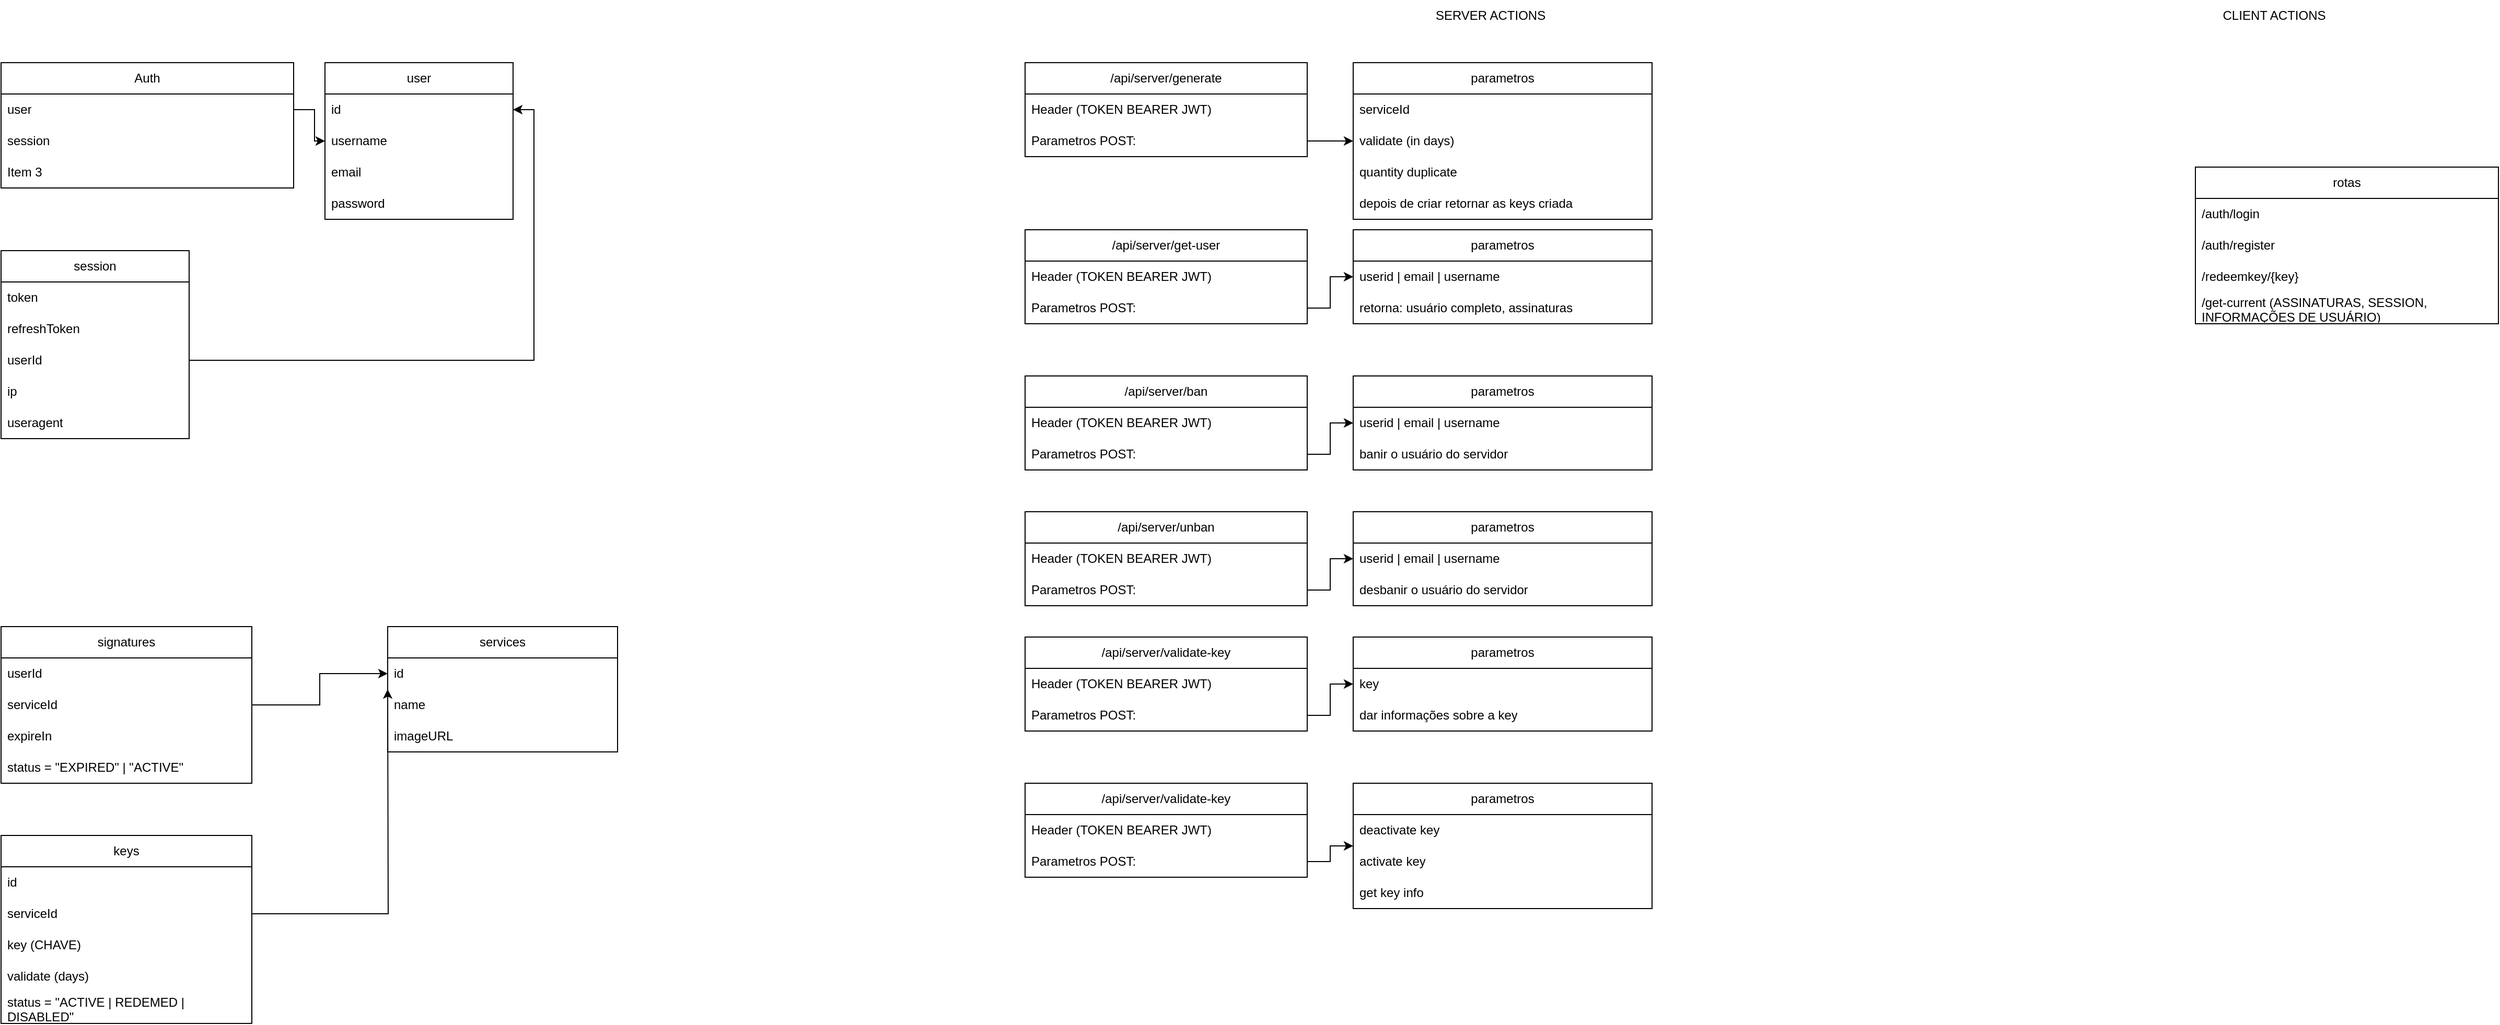 <mxfile>
    <diagram name="Página-1" id="O1KRXGoHEC6wwhtu853x">
        <mxGraphModel dx="2987" dy="774" grid="1" gridSize="10" guides="1" tooltips="1" connect="1" arrows="1" fold="1" page="1" pageScale="1" pageWidth="827" pageHeight="1169" math="0" shadow="0">
            <root>
                <mxCell id="0"/>
                <mxCell id="1" parent="0"/>
                <mxCell id="ZJLMr6A-sKpY7JcaEZAS-47" value="/api/server/generate" style="swimlane;fontStyle=0;childLayout=stackLayout;horizontal=1;startSize=30;horizontalStack=0;resizeParent=1;resizeParentMax=0;resizeLast=0;collapsible=1;marginBottom=0;whiteSpace=wrap;html=1;" parent="1" vertex="1">
                    <mxGeometry x="100" y="90" width="270" height="90" as="geometry"/>
                </mxCell>
                <mxCell id="ZJLMr6A-sKpY7JcaEZAS-48" value="Header (TOKEN BEARER JWT)" style="text;strokeColor=none;fillColor=none;align=left;verticalAlign=middle;spacingLeft=4;spacingRight=4;overflow=hidden;points=[[0,0.5],[1,0.5]];portConstraint=eastwest;rotatable=0;whiteSpace=wrap;html=1;" parent="ZJLMr6A-sKpY7JcaEZAS-47" vertex="1">
                    <mxGeometry y="30" width="270" height="30" as="geometry"/>
                </mxCell>
                <mxCell id="ZJLMr6A-sKpY7JcaEZAS-49" value="Parametros POST:" style="text;strokeColor=none;fillColor=none;align=left;verticalAlign=middle;spacingLeft=4;spacingRight=4;overflow=hidden;points=[[0,0.5],[1,0.5]];portConstraint=eastwest;rotatable=0;whiteSpace=wrap;html=1;" parent="ZJLMr6A-sKpY7JcaEZAS-47" vertex="1">
                    <mxGeometry y="60" width="270" height="30" as="geometry"/>
                </mxCell>
                <mxCell id="ZJLMr6A-sKpY7JcaEZAS-51" value="parametros" style="swimlane;fontStyle=0;childLayout=stackLayout;horizontal=1;startSize=30;horizontalStack=0;resizeParent=1;resizeParentMax=0;resizeLast=0;collapsible=1;marginBottom=0;whiteSpace=wrap;html=1;" parent="1" vertex="1">
                    <mxGeometry x="414" y="90" width="286" height="150" as="geometry"/>
                </mxCell>
                <mxCell id="ZJLMr6A-sKpY7JcaEZAS-53" value="serviceId" style="text;strokeColor=none;fillColor=none;align=left;verticalAlign=middle;spacingLeft=4;spacingRight=4;overflow=hidden;points=[[0,0.5],[1,0.5]];portConstraint=eastwest;rotatable=0;whiteSpace=wrap;html=1;" parent="ZJLMr6A-sKpY7JcaEZAS-51" vertex="1">
                    <mxGeometry y="30" width="286" height="30" as="geometry"/>
                </mxCell>
                <mxCell id="ZJLMr6A-sKpY7JcaEZAS-54" value="validate (in days)" style="text;strokeColor=none;fillColor=none;align=left;verticalAlign=middle;spacingLeft=4;spacingRight=4;overflow=hidden;points=[[0,0.5],[1,0.5]];portConstraint=eastwest;rotatable=0;whiteSpace=wrap;html=1;" parent="ZJLMr6A-sKpY7JcaEZAS-51" vertex="1">
                    <mxGeometry y="60" width="286" height="30" as="geometry"/>
                </mxCell>
                <mxCell id="ZJLMr6A-sKpY7JcaEZAS-86" value="quantity duplicate" style="text;strokeColor=none;fillColor=none;align=left;verticalAlign=middle;spacingLeft=4;spacingRight=4;overflow=hidden;points=[[0,0.5],[1,0.5]];portConstraint=eastwest;rotatable=0;whiteSpace=wrap;html=1;" parent="ZJLMr6A-sKpY7JcaEZAS-51" vertex="1">
                    <mxGeometry y="90" width="286" height="30" as="geometry"/>
                </mxCell>
                <mxCell id="ZJLMr6A-sKpY7JcaEZAS-87" value="depois de criar retornar as keys criada" style="text;strokeColor=none;fillColor=none;align=left;verticalAlign=middle;spacingLeft=4;spacingRight=4;overflow=hidden;points=[[0,0.5],[1,0.5]];portConstraint=eastwest;rotatable=0;whiteSpace=wrap;html=1;" parent="ZJLMr6A-sKpY7JcaEZAS-51" vertex="1">
                    <mxGeometry y="120" width="286" height="30" as="geometry"/>
                </mxCell>
                <mxCell id="ZJLMr6A-sKpY7JcaEZAS-56" style="edgeStyle=orthogonalEdgeStyle;rounded=0;orthogonalLoop=1;jettySize=auto;html=1;" parent="1" source="ZJLMr6A-sKpY7JcaEZAS-49" target="ZJLMr6A-sKpY7JcaEZAS-51" edge="1">
                    <mxGeometry relative="1" as="geometry"/>
                </mxCell>
                <mxCell id="ZJLMr6A-sKpY7JcaEZAS-57" value="/api/server/get-user" style="swimlane;fontStyle=0;childLayout=stackLayout;horizontal=1;startSize=30;horizontalStack=0;resizeParent=1;resizeParentMax=0;resizeLast=0;collapsible=1;marginBottom=0;whiteSpace=wrap;html=1;" parent="1" vertex="1">
                    <mxGeometry x="100" y="250" width="270" height="90" as="geometry"/>
                </mxCell>
                <mxCell id="ZJLMr6A-sKpY7JcaEZAS-58" value="Header (TOKEN BEARER JWT)" style="text;strokeColor=none;fillColor=none;align=left;verticalAlign=middle;spacingLeft=4;spacingRight=4;overflow=hidden;points=[[0,0.5],[1,0.5]];portConstraint=eastwest;rotatable=0;whiteSpace=wrap;html=1;" parent="ZJLMr6A-sKpY7JcaEZAS-57" vertex="1">
                    <mxGeometry y="30" width="270" height="30" as="geometry"/>
                </mxCell>
                <mxCell id="ZJLMr6A-sKpY7JcaEZAS-59" value="Parametros POST:" style="text;strokeColor=none;fillColor=none;align=left;verticalAlign=middle;spacingLeft=4;spacingRight=4;overflow=hidden;points=[[0,0.5],[1,0.5]];portConstraint=eastwest;rotatable=0;whiteSpace=wrap;html=1;" parent="ZJLMr6A-sKpY7JcaEZAS-57" vertex="1">
                    <mxGeometry y="60" width="270" height="30" as="geometry"/>
                </mxCell>
                <mxCell id="ZJLMr6A-sKpY7JcaEZAS-60" value="parametros" style="swimlane;fontStyle=0;childLayout=stackLayout;horizontal=1;startSize=30;horizontalStack=0;resizeParent=1;resizeParentMax=0;resizeLast=0;collapsible=1;marginBottom=0;whiteSpace=wrap;html=1;" parent="1" vertex="1">
                    <mxGeometry x="414" y="250" width="286" height="90" as="geometry"/>
                </mxCell>
                <mxCell id="ZJLMr6A-sKpY7JcaEZAS-61" value="userid | email | username" style="text;strokeColor=none;fillColor=none;align=left;verticalAlign=middle;spacingLeft=4;spacingRight=4;overflow=hidden;points=[[0,0.5],[1,0.5]];portConstraint=eastwest;rotatable=0;whiteSpace=wrap;html=1;" parent="ZJLMr6A-sKpY7JcaEZAS-60" vertex="1">
                    <mxGeometry y="30" width="286" height="30" as="geometry"/>
                </mxCell>
                <mxCell id="ZJLMr6A-sKpY7JcaEZAS-62" value="retorna: usuário completo, assinaturas" style="text;strokeColor=none;fillColor=none;align=left;verticalAlign=middle;spacingLeft=4;spacingRight=4;overflow=hidden;points=[[0,0.5],[1,0.5]];portConstraint=eastwest;rotatable=0;whiteSpace=wrap;html=1;" parent="ZJLMr6A-sKpY7JcaEZAS-60" vertex="1">
                    <mxGeometry y="60" width="286" height="30" as="geometry"/>
                </mxCell>
                <mxCell id="ZJLMr6A-sKpY7JcaEZAS-64" style="edgeStyle=orthogonalEdgeStyle;rounded=0;orthogonalLoop=1;jettySize=auto;html=1;" parent="1" source="ZJLMr6A-sKpY7JcaEZAS-59" target="ZJLMr6A-sKpY7JcaEZAS-60" edge="1">
                    <mxGeometry relative="1" as="geometry"/>
                </mxCell>
                <mxCell id="ZJLMr6A-sKpY7JcaEZAS-65" value="/api/server/ban" style="swimlane;fontStyle=0;childLayout=stackLayout;horizontal=1;startSize=30;horizontalStack=0;resizeParent=1;resizeParentMax=0;resizeLast=0;collapsible=1;marginBottom=0;whiteSpace=wrap;html=1;" parent="1" vertex="1">
                    <mxGeometry x="100" y="390" width="270" height="90" as="geometry"/>
                </mxCell>
                <mxCell id="ZJLMr6A-sKpY7JcaEZAS-66" value="Header (TOKEN BEARER JWT)" style="text;strokeColor=none;fillColor=none;align=left;verticalAlign=middle;spacingLeft=4;spacingRight=4;overflow=hidden;points=[[0,0.5],[1,0.5]];portConstraint=eastwest;rotatable=0;whiteSpace=wrap;html=1;" parent="ZJLMr6A-sKpY7JcaEZAS-65" vertex="1">
                    <mxGeometry y="30" width="270" height="30" as="geometry"/>
                </mxCell>
                <mxCell id="ZJLMr6A-sKpY7JcaEZAS-67" value="Parametros POST:" style="text;strokeColor=none;fillColor=none;align=left;verticalAlign=middle;spacingLeft=4;spacingRight=4;overflow=hidden;points=[[0,0.5],[1,0.5]];portConstraint=eastwest;rotatable=0;whiteSpace=wrap;html=1;" parent="ZJLMr6A-sKpY7JcaEZAS-65" vertex="1">
                    <mxGeometry y="60" width="270" height="30" as="geometry"/>
                </mxCell>
                <mxCell id="ZJLMr6A-sKpY7JcaEZAS-68" value="parametros" style="swimlane;fontStyle=0;childLayout=stackLayout;horizontal=1;startSize=30;horizontalStack=0;resizeParent=1;resizeParentMax=0;resizeLast=0;collapsible=1;marginBottom=0;whiteSpace=wrap;html=1;" parent="1" vertex="1">
                    <mxGeometry x="414" y="390" width="286" height="90" as="geometry"/>
                </mxCell>
                <mxCell id="ZJLMr6A-sKpY7JcaEZAS-69" value="userid | email | username" style="text;strokeColor=none;fillColor=none;align=left;verticalAlign=middle;spacingLeft=4;spacingRight=4;overflow=hidden;points=[[0,0.5],[1,0.5]];portConstraint=eastwest;rotatable=0;whiteSpace=wrap;html=1;" parent="ZJLMr6A-sKpY7JcaEZAS-68" vertex="1">
                    <mxGeometry y="30" width="286" height="30" as="geometry"/>
                </mxCell>
                <mxCell id="ZJLMr6A-sKpY7JcaEZAS-70" value="banir o usuário do servidor" style="text;strokeColor=none;fillColor=none;align=left;verticalAlign=middle;spacingLeft=4;spacingRight=4;overflow=hidden;points=[[0,0.5],[1,0.5]];portConstraint=eastwest;rotatable=0;whiteSpace=wrap;html=1;" parent="ZJLMr6A-sKpY7JcaEZAS-68" vertex="1">
                    <mxGeometry y="60" width="286" height="30" as="geometry"/>
                </mxCell>
                <mxCell id="ZJLMr6A-sKpY7JcaEZAS-71" style="edgeStyle=orthogonalEdgeStyle;rounded=0;orthogonalLoop=1;jettySize=auto;html=1;" parent="1" source="ZJLMr6A-sKpY7JcaEZAS-67" target="ZJLMr6A-sKpY7JcaEZAS-68" edge="1">
                    <mxGeometry relative="1" as="geometry"/>
                </mxCell>
                <mxCell id="ZJLMr6A-sKpY7JcaEZAS-72" value="/api/server/unban" style="swimlane;fontStyle=0;childLayout=stackLayout;horizontal=1;startSize=30;horizontalStack=0;resizeParent=1;resizeParentMax=0;resizeLast=0;collapsible=1;marginBottom=0;whiteSpace=wrap;html=1;" parent="1" vertex="1">
                    <mxGeometry x="100" y="520" width="270" height="90" as="geometry"/>
                </mxCell>
                <mxCell id="ZJLMr6A-sKpY7JcaEZAS-73" value="Header (TOKEN BEARER JWT)" style="text;strokeColor=none;fillColor=none;align=left;verticalAlign=middle;spacingLeft=4;spacingRight=4;overflow=hidden;points=[[0,0.5],[1,0.5]];portConstraint=eastwest;rotatable=0;whiteSpace=wrap;html=1;" parent="ZJLMr6A-sKpY7JcaEZAS-72" vertex="1">
                    <mxGeometry y="30" width="270" height="30" as="geometry"/>
                </mxCell>
                <mxCell id="ZJLMr6A-sKpY7JcaEZAS-74" value="Parametros POST:" style="text;strokeColor=none;fillColor=none;align=left;verticalAlign=middle;spacingLeft=4;spacingRight=4;overflow=hidden;points=[[0,0.5],[1,0.5]];portConstraint=eastwest;rotatable=0;whiteSpace=wrap;html=1;" parent="ZJLMr6A-sKpY7JcaEZAS-72" vertex="1">
                    <mxGeometry y="60" width="270" height="30" as="geometry"/>
                </mxCell>
                <mxCell id="ZJLMr6A-sKpY7JcaEZAS-75" value="parametros" style="swimlane;fontStyle=0;childLayout=stackLayout;horizontal=1;startSize=30;horizontalStack=0;resizeParent=1;resizeParentMax=0;resizeLast=0;collapsible=1;marginBottom=0;whiteSpace=wrap;html=1;" parent="1" vertex="1">
                    <mxGeometry x="414" y="520" width="286" height="90" as="geometry"/>
                </mxCell>
                <mxCell id="ZJLMr6A-sKpY7JcaEZAS-76" value="userid | email | username" style="text;strokeColor=none;fillColor=none;align=left;verticalAlign=middle;spacingLeft=4;spacingRight=4;overflow=hidden;points=[[0,0.5],[1,0.5]];portConstraint=eastwest;rotatable=0;whiteSpace=wrap;html=1;" parent="ZJLMr6A-sKpY7JcaEZAS-75" vertex="1">
                    <mxGeometry y="30" width="286" height="30" as="geometry"/>
                </mxCell>
                <mxCell id="ZJLMr6A-sKpY7JcaEZAS-77" value="desbanir o usuário do servidor" style="text;strokeColor=none;fillColor=none;align=left;verticalAlign=middle;spacingLeft=4;spacingRight=4;overflow=hidden;points=[[0,0.5],[1,0.5]];portConstraint=eastwest;rotatable=0;whiteSpace=wrap;html=1;" parent="ZJLMr6A-sKpY7JcaEZAS-75" vertex="1">
                    <mxGeometry y="60" width="286" height="30" as="geometry"/>
                </mxCell>
                <mxCell id="ZJLMr6A-sKpY7JcaEZAS-78" style="edgeStyle=orthogonalEdgeStyle;rounded=0;orthogonalLoop=1;jettySize=auto;html=1;" parent="1" source="ZJLMr6A-sKpY7JcaEZAS-74" target="ZJLMr6A-sKpY7JcaEZAS-75" edge="1">
                    <mxGeometry relative="1" as="geometry"/>
                </mxCell>
                <mxCell id="ZJLMr6A-sKpY7JcaEZAS-79" value="/api/server/validate-key" style="swimlane;fontStyle=0;childLayout=stackLayout;horizontal=1;startSize=30;horizontalStack=0;resizeParent=1;resizeParentMax=0;resizeLast=0;collapsible=1;marginBottom=0;whiteSpace=wrap;html=1;" parent="1" vertex="1">
                    <mxGeometry x="100" y="640" width="270" height="90" as="geometry"/>
                </mxCell>
                <mxCell id="ZJLMr6A-sKpY7JcaEZAS-80" value="Header (TOKEN BEARER JWT)" style="text;strokeColor=none;fillColor=none;align=left;verticalAlign=middle;spacingLeft=4;spacingRight=4;overflow=hidden;points=[[0,0.5],[1,0.5]];portConstraint=eastwest;rotatable=0;whiteSpace=wrap;html=1;" parent="ZJLMr6A-sKpY7JcaEZAS-79" vertex="1">
                    <mxGeometry y="30" width="270" height="30" as="geometry"/>
                </mxCell>
                <mxCell id="ZJLMr6A-sKpY7JcaEZAS-81" value="Parametros POST:" style="text;strokeColor=none;fillColor=none;align=left;verticalAlign=middle;spacingLeft=4;spacingRight=4;overflow=hidden;points=[[0,0.5],[1,0.5]];portConstraint=eastwest;rotatable=0;whiteSpace=wrap;html=1;" parent="ZJLMr6A-sKpY7JcaEZAS-79" vertex="1">
                    <mxGeometry y="60" width="270" height="30" as="geometry"/>
                </mxCell>
                <mxCell id="ZJLMr6A-sKpY7JcaEZAS-82" value="parametros" style="swimlane;fontStyle=0;childLayout=stackLayout;horizontal=1;startSize=30;horizontalStack=0;resizeParent=1;resizeParentMax=0;resizeLast=0;collapsible=1;marginBottom=0;whiteSpace=wrap;html=1;" parent="1" vertex="1">
                    <mxGeometry x="414" y="640" width="286" height="90" as="geometry"/>
                </mxCell>
                <mxCell id="ZJLMr6A-sKpY7JcaEZAS-83" value="key" style="text;strokeColor=none;fillColor=none;align=left;verticalAlign=middle;spacingLeft=4;spacingRight=4;overflow=hidden;points=[[0,0.5],[1,0.5]];portConstraint=eastwest;rotatable=0;whiteSpace=wrap;html=1;" parent="ZJLMr6A-sKpY7JcaEZAS-82" vertex="1">
                    <mxGeometry y="30" width="286" height="30" as="geometry"/>
                </mxCell>
                <mxCell id="ZJLMr6A-sKpY7JcaEZAS-84" value="dar informações sobre a key" style="text;strokeColor=none;fillColor=none;align=left;verticalAlign=middle;spacingLeft=4;spacingRight=4;overflow=hidden;points=[[0,0.5],[1,0.5]];portConstraint=eastwest;rotatable=0;whiteSpace=wrap;html=1;" parent="ZJLMr6A-sKpY7JcaEZAS-82" vertex="1">
                    <mxGeometry y="60" width="286" height="30" as="geometry"/>
                </mxCell>
                <mxCell id="ZJLMr6A-sKpY7JcaEZAS-85" style="edgeStyle=orthogonalEdgeStyle;rounded=0;orthogonalLoop=1;jettySize=auto;html=1;" parent="1" source="ZJLMr6A-sKpY7JcaEZAS-81" target="ZJLMr6A-sKpY7JcaEZAS-82" edge="1">
                    <mxGeometry relative="1" as="geometry"/>
                </mxCell>
                <mxCell id="ZJLMr6A-sKpY7JcaEZAS-92" value="rotas" style="swimlane;fontStyle=0;childLayout=stackLayout;horizontal=1;startSize=30;horizontalStack=0;resizeParent=1;resizeParentMax=0;resizeLast=0;collapsible=1;marginBottom=0;whiteSpace=wrap;html=1;" parent="1" vertex="1">
                    <mxGeometry x="1220" y="190" width="290" height="150" as="geometry"/>
                </mxCell>
                <mxCell id="ZJLMr6A-sKpY7JcaEZAS-93" value="/auth/login" style="text;strokeColor=none;fillColor=none;align=left;verticalAlign=middle;spacingLeft=4;spacingRight=4;overflow=hidden;points=[[0,0.5],[1,0.5]];portConstraint=eastwest;rotatable=0;whiteSpace=wrap;html=1;" parent="ZJLMr6A-sKpY7JcaEZAS-92" vertex="1">
                    <mxGeometry y="30" width="290" height="30" as="geometry"/>
                </mxCell>
                <mxCell id="ZJLMr6A-sKpY7JcaEZAS-94" value="/auth/register" style="text;strokeColor=none;fillColor=none;align=left;verticalAlign=middle;spacingLeft=4;spacingRight=4;overflow=hidden;points=[[0,0.5],[1,0.5]];portConstraint=eastwest;rotatable=0;whiteSpace=wrap;html=1;" parent="ZJLMr6A-sKpY7JcaEZAS-92" vertex="1">
                    <mxGeometry y="60" width="290" height="30" as="geometry"/>
                </mxCell>
                <mxCell id="ZJLMr6A-sKpY7JcaEZAS-98" value="/redeemkey/{key}" style="text;strokeColor=none;fillColor=none;align=left;verticalAlign=middle;spacingLeft=4;spacingRight=4;overflow=hidden;points=[[0,0.5],[1,0.5]];portConstraint=eastwest;rotatable=0;whiteSpace=wrap;html=1;" parent="ZJLMr6A-sKpY7JcaEZAS-92" vertex="1">
                    <mxGeometry y="90" width="290" height="30" as="geometry"/>
                </mxCell>
                <mxCell id="ZJLMr6A-sKpY7JcaEZAS-99" value="/get-current (ASSINATURAS, SESSION, INFORMAÇÕES DE USUÁRIO)" style="text;strokeColor=none;fillColor=none;align=left;verticalAlign=middle;spacingLeft=4;spacingRight=4;overflow=hidden;points=[[0,0.5],[1,0.5]];portConstraint=eastwest;rotatable=0;whiteSpace=wrap;html=1;" parent="ZJLMr6A-sKpY7JcaEZAS-92" vertex="1">
                    <mxGeometry y="120" width="290" height="30" as="geometry"/>
                </mxCell>
                <mxCell id="ZJLMr6A-sKpY7JcaEZAS-96" value="SERVER ACTIONS" style="text;html=1;align=center;verticalAlign=middle;resizable=0;points=[];autosize=1;strokeColor=none;fillColor=none;" parent="1" vertex="1">
                    <mxGeometry x="480" y="30" width="130" height="30" as="geometry"/>
                </mxCell>
                <mxCell id="ZJLMr6A-sKpY7JcaEZAS-97" value="CLIENT ACTIONS" style="text;html=1;align=center;verticalAlign=middle;resizable=0;points=[];autosize=1;strokeColor=none;fillColor=none;" parent="1" vertex="1">
                    <mxGeometry x="1235" y="30" width="120" height="30" as="geometry"/>
                </mxCell>
                <mxCell id="36" value="Auth" style="swimlane;fontStyle=0;childLayout=stackLayout;horizontal=1;startSize=30;horizontalStack=0;resizeParent=1;resizeParentMax=0;resizeLast=0;collapsible=1;marginBottom=0;whiteSpace=wrap;html=1;" parent="1" vertex="1">
                    <mxGeometry x="-880" y="90" width="280" height="120" as="geometry"/>
                </mxCell>
                <mxCell id="37" value="user" style="text;strokeColor=none;fillColor=none;align=left;verticalAlign=middle;spacingLeft=4;spacingRight=4;overflow=hidden;points=[[0,0.5],[1,0.5]];portConstraint=eastwest;rotatable=0;whiteSpace=wrap;html=1;" parent="36" vertex="1">
                    <mxGeometry y="30" width="280" height="30" as="geometry"/>
                </mxCell>
                <mxCell id="38" value="session" style="text;strokeColor=none;fillColor=none;align=left;verticalAlign=middle;spacingLeft=4;spacingRight=4;overflow=hidden;points=[[0,0.5],[1,0.5]];portConstraint=eastwest;rotatable=0;whiteSpace=wrap;html=1;" parent="36" vertex="1">
                    <mxGeometry y="60" width="280" height="30" as="geometry"/>
                </mxCell>
                <mxCell id="39" value="Item 3" style="text;strokeColor=none;fillColor=none;align=left;verticalAlign=middle;spacingLeft=4;spacingRight=4;overflow=hidden;points=[[0,0.5],[1,0.5]];portConstraint=eastwest;rotatable=0;whiteSpace=wrap;html=1;" parent="36" vertex="1">
                    <mxGeometry y="90" width="280" height="30" as="geometry"/>
                </mxCell>
                <mxCell id="40" value="user" style="swimlane;fontStyle=0;childLayout=stackLayout;horizontal=1;startSize=30;horizontalStack=0;resizeParent=1;resizeParentMax=0;resizeLast=0;collapsible=1;marginBottom=0;whiteSpace=wrap;html=1;" parent="1" vertex="1">
                    <mxGeometry x="-570" y="90" width="180" height="150" as="geometry"/>
                </mxCell>
                <mxCell id="41" value="id" style="text;strokeColor=none;fillColor=none;align=left;verticalAlign=middle;spacingLeft=4;spacingRight=4;overflow=hidden;points=[[0,0.5],[1,0.5]];portConstraint=eastwest;rotatable=0;whiteSpace=wrap;html=1;" parent="40" vertex="1">
                    <mxGeometry y="30" width="180" height="30" as="geometry"/>
                </mxCell>
                <mxCell id="42" value="username" style="text;strokeColor=none;fillColor=none;align=left;verticalAlign=middle;spacingLeft=4;spacingRight=4;overflow=hidden;points=[[0,0.5],[1,0.5]];portConstraint=eastwest;rotatable=0;whiteSpace=wrap;html=1;" parent="40" vertex="1">
                    <mxGeometry y="60" width="180" height="30" as="geometry"/>
                </mxCell>
                <mxCell id="43" value="email" style="text;strokeColor=none;fillColor=none;align=left;verticalAlign=middle;spacingLeft=4;spacingRight=4;overflow=hidden;points=[[0,0.5],[1,0.5]];portConstraint=eastwest;rotatable=0;whiteSpace=wrap;html=1;" parent="40" vertex="1">
                    <mxGeometry y="90" width="180" height="30" as="geometry"/>
                </mxCell>
                <mxCell id="44" value="password" style="text;strokeColor=none;fillColor=none;align=left;verticalAlign=middle;spacingLeft=4;spacingRight=4;overflow=hidden;points=[[0,0.5],[1,0.5]];portConstraint=eastwest;rotatable=0;whiteSpace=wrap;html=1;" parent="40" vertex="1">
                    <mxGeometry y="120" width="180" height="30" as="geometry"/>
                </mxCell>
                <mxCell id="45" style="edgeStyle=orthogonalEdgeStyle;rounded=0;orthogonalLoop=1;jettySize=auto;html=1;" parent="1" source="37" target="40" edge="1">
                    <mxGeometry relative="1" as="geometry"/>
                </mxCell>
                <mxCell id="46" value="session" style="swimlane;fontStyle=0;childLayout=stackLayout;horizontal=1;startSize=30;horizontalStack=0;resizeParent=1;resizeParentMax=0;resizeLast=0;collapsible=1;marginBottom=0;whiteSpace=wrap;html=1;" parent="1" vertex="1">
                    <mxGeometry x="-880" y="270" width="180" height="180" as="geometry"/>
                </mxCell>
                <mxCell id="47" value="token" style="text;strokeColor=none;fillColor=none;align=left;verticalAlign=middle;spacingLeft=4;spacingRight=4;overflow=hidden;points=[[0,0.5],[1,0.5]];portConstraint=eastwest;rotatable=0;whiteSpace=wrap;html=1;" parent="46" vertex="1">
                    <mxGeometry y="30" width="180" height="30" as="geometry"/>
                </mxCell>
                <mxCell id="48" value="refreshToken" style="text;strokeColor=none;fillColor=none;align=left;verticalAlign=middle;spacingLeft=4;spacingRight=4;overflow=hidden;points=[[0,0.5],[1,0.5]];portConstraint=eastwest;rotatable=0;whiteSpace=wrap;html=1;" parent="46" vertex="1">
                    <mxGeometry y="60" width="180" height="30" as="geometry"/>
                </mxCell>
                <mxCell id="49" value="userId" style="text;strokeColor=none;fillColor=none;align=left;verticalAlign=middle;spacingLeft=4;spacingRight=4;overflow=hidden;points=[[0,0.5],[1,0.5]];portConstraint=eastwest;rotatable=0;whiteSpace=wrap;html=1;" parent="46" vertex="1">
                    <mxGeometry y="90" width="180" height="30" as="geometry"/>
                </mxCell>
                <mxCell id="50" value="ip" style="text;strokeColor=none;fillColor=none;align=left;verticalAlign=middle;spacingLeft=4;spacingRight=4;overflow=hidden;points=[[0,0.5],[1,0.5]];portConstraint=eastwest;rotatable=0;whiteSpace=wrap;html=1;" parent="46" vertex="1">
                    <mxGeometry y="120" width="180" height="30" as="geometry"/>
                </mxCell>
                <mxCell id="51" value="useragent" style="text;strokeColor=none;fillColor=none;align=left;verticalAlign=middle;spacingLeft=4;spacingRight=4;overflow=hidden;points=[[0,0.5],[1,0.5]];portConstraint=eastwest;rotatable=0;whiteSpace=wrap;html=1;" parent="46" vertex="1">
                    <mxGeometry y="150" width="180" height="30" as="geometry"/>
                </mxCell>
                <mxCell id="52" style="edgeStyle=orthogonalEdgeStyle;rounded=0;orthogonalLoop=1;jettySize=auto;html=1;entryX=1;entryY=0.5;entryDx=0;entryDy=0;" parent="1" source="49" target="41" edge="1">
                    <mxGeometry relative="1" as="geometry"/>
                </mxCell>
                <mxCell id="53" value="signatures" style="swimlane;fontStyle=0;childLayout=stackLayout;horizontal=1;startSize=30;horizontalStack=0;resizeParent=1;resizeParentMax=0;resizeLast=0;collapsible=1;marginBottom=0;whiteSpace=wrap;html=1;" parent="1" vertex="1">
                    <mxGeometry x="-880" y="630" width="240" height="150" as="geometry"/>
                </mxCell>
                <mxCell id="54" value="userId" style="text;strokeColor=none;fillColor=none;align=left;verticalAlign=middle;spacingLeft=4;spacingRight=4;overflow=hidden;points=[[0,0.5],[1,0.5]];portConstraint=eastwest;rotatable=0;whiteSpace=wrap;html=1;" parent="53" vertex="1">
                    <mxGeometry y="30" width="240" height="30" as="geometry"/>
                </mxCell>
                <mxCell id="55" value="serviceId" style="text;strokeColor=none;fillColor=none;align=left;verticalAlign=middle;spacingLeft=4;spacingRight=4;overflow=hidden;points=[[0,0.5],[1,0.5]];portConstraint=eastwest;rotatable=0;whiteSpace=wrap;html=1;" parent="53" vertex="1">
                    <mxGeometry y="60" width="240" height="30" as="geometry"/>
                </mxCell>
                <mxCell id="56" value="expireIn" style="text;strokeColor=none;fillColor=none;align=left;verticalAlign=middle;spacingLeft=4;spacingRight=4;overflow=hidden;points=[[0,0.5],[1,0.5]];portConstraint=eastwest;rotatable=0;whiteSpace=wrap;html=1;" parent="53" vertex="1">
                    <mxGeometry y="90" width="240" height="30" as="geometry"/>
                </mxCell>
                <mxCell id="57" value="status = &quot;EXPIRED&quot; | &quot;ACTIVE&quot;&amp;nbsp;" style="text;strokeColor=none;fillColor=none;align=left;verticalAlign=middle;spacingLeft=4;spacingRight=4;overflow=hidden;points=[[0,0.5],[1,0.5]];portConstraint=eastwest;rotatable=0;whiteSpace=wrap;html=1;" parent="53" vertex="1">
                    <mxGeometry y="120" width="240" height="30" as="geometry"/>
                </mxCell>
                <mxCell id="58" value="services" style="swimlane;fontStyle=0;childLayout=stackLayout;horizontal=1;startSize=30;horizontalStack=0;resizeParent=1;resizeParentMax=0;resizeLast=0;collapsible=1;marginBottom=0;whiteSpace=wrap;html=1;" parent="1" vertex="1">
                    <mxGeometry x="-510" y="630" width="220" height="120" as="geometry"/>
                </mxCell>
                <mxCell id="59" value="id" style="text;strokeColor=none;fillColor=none;align=left;verticalAlign=middle;spacingLeft=4;spacingRight=4;overflow=hidden;points=[[0,0.5],[1,0.5]];portConstraint=eastwest;rotatable=0;whiteSpace=wrap;html=1;" parent="58" vertex="1">
                    <mxGeometry y="30" width="220" height="30" as="geometry"/>
                </mxCell>
                <mxCell id="60" value="name" style="text;strokeColor=none;fillColor=none;align=left;verticalAlign=middle;spacingLeft=4;spacingRight=4;overflow=hidden;points=[[0,0.5],[1,0.5]];portConstraint=eastwest;rotatable=0;whiteSpace=wrap;html=1;" parent="58" vertex="1">
                    <mxGeometry y="60" width="220" height="30" as="geometry"/>
                </mxCell>
                <mxCell id="61" value="imageURL" style="text;strokeColor=none;fillColor=none;align=left;verticalAlign=middle;spacingLeft=4;spacingRight=4;overflow=hidden;points=[[0,0.5],[1,0.5]];portConstraint=eastwest;rotatable=0;whiteSpace=wrap;html=1;" parent="58" vertex="1">
                    <mxGeometry y="90" width="220" height="30" as="geometry"/>
                </mxCell>
                <mxCell id="62" style="edgeStyle=orthogonalEdgeStyle;rounded=0;orthogonalLoop=1;jettySize=auto;html=1;entryX=0;entryY=0.5;entryDx=0;entryDy=0;" parent="1" source="55" target="59" edge="1">
                    <mxGeometry relative="1" as="geometry"/>
                </mxCell>
                <mxCell id="63" value="keys" style="swimlane;fontStyle=0;childLayout=stackLayout;horizontal=1;startSize=30;horizontalStack=0;resizeParent=1;resizeParentMax=0;resizeLast=0;collapsible=1;marginBottom=0;whiteSpace=wrap;html=1;" parent="1" vertex="1">
                    <mxGeometry x="-880" y="830" width="240" height="180" as="geometry"/>
                </mxCell>
                <mxCell id="64" value="id" style="text;strokeColor=none;fillColor=none;align=left;verticalAlign=middle;spacingLeft=4;spacingRight=4;overflow=hidden;points=[[0,0.5],[1,0.5]];portConstraint=eastwest;rotatable=0;whiteSpace=wrap;html=1;" parent="63" vertex="1">
                    <mxGeometry y="30" width="240" height="30" as="geometry"/>
                </mxCell>
                <mxCell id="65" style="edgeStyle=orthogonalEdgeStyle;rounded=0;orthogonalLoop=1;jettySize=auto;html=1;" parent="63" source="66" edge="1">
                    <mxGeometry relative="1" as="geometry">
                        <mxPoint x="370" y="-140" as="targetPoint"/>
                    </mxGeometry>
                </mxCell>
                <mxCell id="66" value="serviceId" style="text;strokeColor=none;fillColor=none;align=left;verticalAlign=middle;spacingLeft=4;spacingRight=4;overflow=hidden;points=[[0,0.5],[1,0.5]];portConstraint=eastwest;rotatable=0;whiteSpace=wrap;html=1;" parent="63" vertex="1">
                    <mxGeometry y="60" width="240" height="30" as="geometry"/>
                </mxCell>
                <mxCell id="67" value="key (CHAVE)" style="text;strokeColor=none;fillColor=none;align=left;verticalAlign=middle;spacingLeft=4;spacingRight=4;overflow=hidden;points=[[0,0.5],[1,0.5]];portConstraint=eastwest;rotatable=0;whiteSpace=wrap;html=1;" parent="63" vertex="1">
                    <mxGeometry y="90" width="240" height="30" as="geometry"/>
                </mxCell>
                <mxCell id="68" value="validate (days)" style="text;strokeColor=none;fillColor=none;align=left;verticalAlign=middle;spacingLeft=4;spacingRight=4;overflow=hidden;points=[[0,0.5],[1,0.5]];portConstraint=eastwest;rotatable=0;whiteSpace=wrap;html=1;" parent="63" vertex="1">
                    <mxGeometry y="120" width="240" height="30" as="geometry"/>
                </mxCell>
                <mxCell id="69" value="status = &quot;ACTIVE | REDEMED | DISABLED&quot;" style="text;strokeColor=none;fillColor=none;align=left;verticalAlign=middle;spacingLeft=4;spacingRight=4;overflow=hidden;points=[[0,0.5],[1,0.5]];portConstraint=eastwest;rotatable=0;whiteSpace=wrap;html=1;" parent="63" vertex="1">
                    <mxGeometry y="150" width="240" height="30" as="geometry"/>
                </mxCell>
                <mxCell id="70" value="/api/server/validate-key" style="swimlane;fontStyle=0;childLayout=stackLayout;horizontal=1;startSize=30;horizontalStack=0;resizeParent=1;resizeParentMax=0;resizeLast=0;collapsible=1;marginBottom=0;whiteSpace=wrap;html=1;" vertex="1" parent="1">
                    <mxGeometry x="100" y="780" width="270" height="90" as="geometry"/>
                </mxCell>
                <mxCell id="71" value="Header (TOKEN BEARER JWT)" style="text;strokeColor=none;fillColor=none;align=left;verticalAlign=middle;spacingLeft=4;spacingRight=4;overflow=hidden;points=[[0,0.5],[1,0.5]];portConstraint=eastwest;rotatable=0;whiteSpace=wrap;html=1;" vertex="1" parent="70">
                    <mxGeometry y="30" width="270" height="30" as="geometry"/>
                </mxCell>
                <mxCell id="72" value="Parametros POST:" style="text;strokeColor=none;fillColor=none;align=left;verticalAlign=middle;spacingLeft=4;spacingRight=4;overflow=hidden;points=[[0,0.5],[1,0.5]];portConstraint=eastwest;rotatable=0;whiteSpace=wrap;html=1;" vertex="1" parent="70">
                    <mxGeometry y="60" width="270" height="30" as="geometry"/>
                </mxCell>
                <mxCell id="73" value="parametros" style="swimlane;fontStyle=0;childLayout=stackLayout;horizontal=1;startSize=30;horizontalStack=0;resizeParent=1;resizeParentMax=0;resizeLast=0;collapsible=1;marginBottom=0;whiteSpace=wrap;html=1;" vertex="1" parent="1">
                    <mxGeometry x="414" y="780" width="286" height="120" as="geometry"/>
                </mxCell>
                <mxCell id="74" value="deactivate key" style="text;strokeColor=none;fillColor=none;align=left;verticalAlign=middle;spacingLeft=4;spacingRight=4;overflow=hidden;points=[[0,0.5],[1,0.5]];portConstraint=eastwest;rotatable=0;whiteSpace=wrap;html=1;" vertex="1" parent="73">
                    <mxGeometry y="30" width="286" height="30" as="geometry"/>
                </mxCell>
                <mxCell id="75" value="activate key" style="text;strokeColor=none;fillColor=none;align=left;verticalAlign=middle;spacingLeft=4;spacingRight=4;overflow=hidden;points=[[0,0.5],[1,0.5]];portConstraint=eastwest;rotatable=0;whiteSpace=wrap;html=1;" vertex="1" parent="73">
                    <mxGeometry y="60" width="286" height="30" as="geometry"/>
                </mxCell>
                <mxCell id="77" value="get key info" style="text;strokeColor=none;fillColor=none;align=left;verticalAlign=middle;spacingLeft=4;spacingRight=4;overflow=hidden;points=[[0,0.5],[1,0.5]];portConstraint=eastwest;rotatable=0;whiteSpace=wrap;html=1;" vertex="1" parent="73">
                    <mxGeometry y="90" width="286" height="30" as="geometry"/>
                </mxCell>
                <mxCell id="76" style="edgeStyle=orthogonalEdgeStyle;rounded=0;orthogonalLoop=1;jettySize=auto;html=1;" edge="1" parent="1" source="72" target="73">
                    <mxGeometry relative="1" as="geometry"/>
                </mxCell>
            </root>
        </mxGraphModel>
    </diagram>
</mxfile>